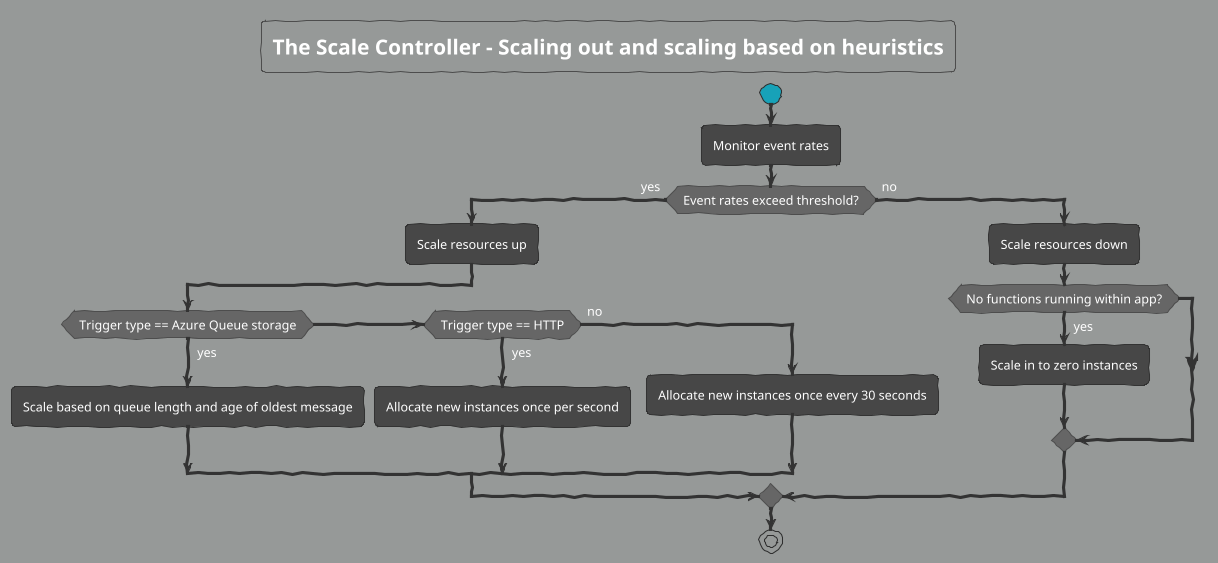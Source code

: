 @startuml "The Scale Controller - Scaling out and scaling in based on heuristics"

' List of available themes:
' https://plantuml.com/theme
!theme sketchy
'!theme carbon-gray
'!theme cyborg
'!theme mars
' skinparam backgroundColor #e8edec
skinparam backgroundColor #969998

title "The Scale Controller - Scaling out and scaling based on heuristics"
start

:Monitor event rates;
if (Event rates exceed threshold?) then (yes)
  :Scale resources up;
  if (Trigger type == Azure Queue storage) then (yes)
    :Scale based on queue length and age of oldest message;
  elseif (Trigger type == HTTP) then (yes)
    :Allocate new instances once per second;
  else (no)
    :Allocate new instances once every 30 seconds;
  endif
else (no)
  :Scale resources down;
  if (No functions running within app?) then (yes)
    :Scale in to zero instances;
  endif
endif

stop

@enduml